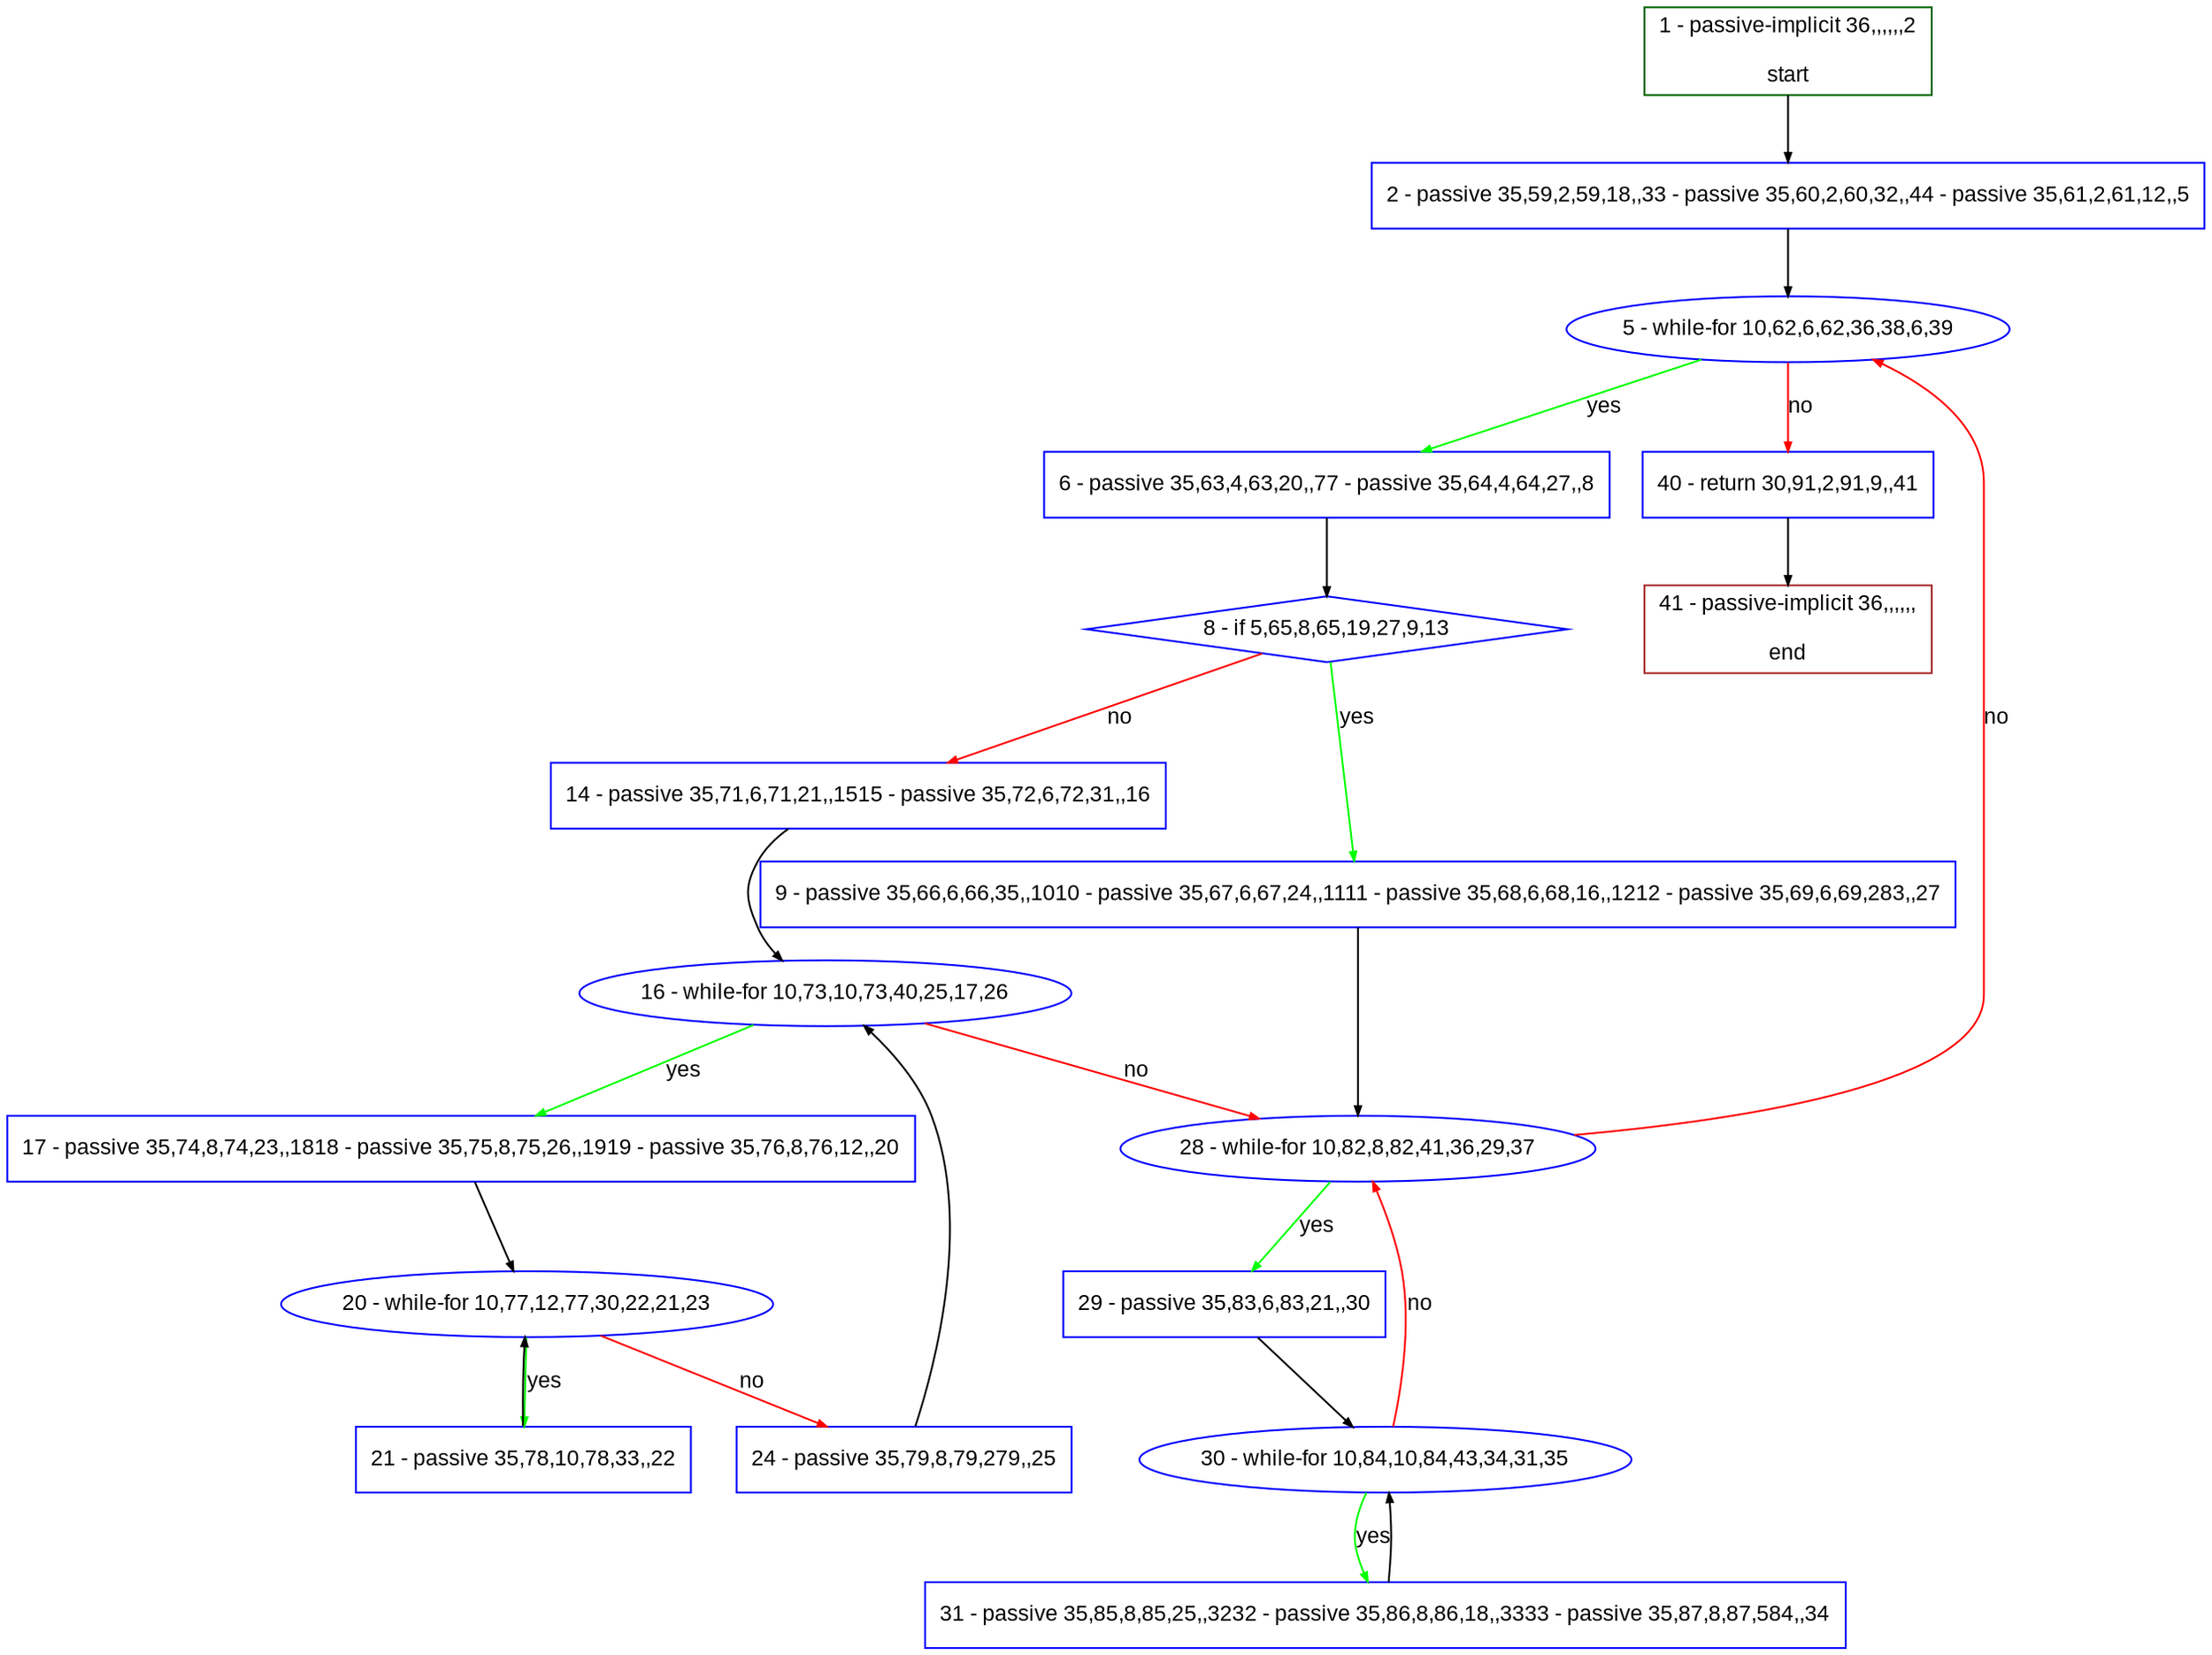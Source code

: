 digraph "" {
  graph [pack="true", label="", fontsize="12", packmode="clust", fontname="Arial", fillcolor="#FFFFCC", bgcolor="white", style="rounded,filled", compound="true"];
  node [node_initialized="no", label="", color="grey", fontsize="12", fillcolor="white", fontname="Arial", style="filled", shape="rectangle", compound="true", fixedsize="false"];
  edge [fontcolor="black", arrowhead="normal", arrowtail="none", arrowsize="0.5", ltail="", label="", color="black", fontsize="12", lhead="", fontname="Arial", dir="forward", compound="true"];
  __N1 [label="2 - passive 35,59,2,59,18,,33 - passive 35,60,2,60,32,,44 - passive 35,61,2,61,12,,5", color="#0000ff", fillcolor="#ffffff", style="filled", shape="box"];
  __N2 [label="1 - passive-implicit 36,,,,,,2\n\nstart", color="#006400", fillcolor="#ffffff", style="filled", shape="box"];
  __N3 [label="5 - while-for 10,62,6,62,36,38,6,39", color="#0000ff", fillcolor="#ffffff", style="filled", shape="oval"];
  __N4 [label="6 - passive 35,63,4,63,20,,77 - passive 35,64,4,64,27,,8", color="#0000ff", fillcolor="#ffffff", style="filled", shape="box"];
  __N5 [label="40 - return 30,91,2,91,9,,41", color="#0000ff", fillcolor="#ffffff", style="filled", shape="box"];
  __N6 [label="8 - if 5,65,8,65,19,27,9,13", color="#0000ff", fillcolor="#ffffff", style="filled", shape="diamond"];
  __N7 [label="9 - passive 35,66,6,66,35,,1010 - passive 35,67,6,67,24,,1111 - passive 35,68,6,68,16,,1212 - passive 35,69,6,69,283,,27", color="#0000ff", fillcolor="#ffffff", style="filled", shape="box"];
  __N8 [label="14 - passive 35,71,6,71,21,,1515 - passive 35,72,6,72,31,,16", color="#0000ff", fillcolor="#ffffff", style="filled", shape="box"];
  __N9 [label="28 - while-for 10,82,8,82,41,36,29,37", color="#0000ff", fillcolor="#ffffff", style="filled", shape="oval"];
  __N10 [label="16 - while-for 10,73,10,73,40,25,17,26", color="#0000ff", fillcolor="#ffffff", style="filled", shape="oval"];
  __N11 [label="17 - passive 35,74,8,74,23,,1818 - passive 35,75,8,75,26,,1919 - passive 35,76,8,76,12,,20", color="#0000ff", fillcolor="#ffffff", style="filled", shape="box"];
  __N12 [label="20 - while-for 10,77,12,77,30,22,21,23", color="#0000ff", fillcolor="#ffffff", style="filled", shape="oval"];
  __N13 [label="21 - passive 35,78,10,78,33,,22", color="#0000ff", fillcolor="#ffffff", style="filled", shape="box"];
  __N14 [label="24 - passive 35,79,8,79,279,,25", color="#0000ff", fillcolor="#ffffff", style="filled", shape="box"];
  __N15 [label="29 - passive 35,83,6,83,21,,30", color="#0000ff", fillcolor="#ffffff", style="filled", shape="box"];
  __N16 [label="30 - while-for 10,84,10,84,43,34,31,35", color="#0000ff", fillcolor="#ffffff", style="filled", shape="oval"];
  __N17 [label="31 - passive 35,85,8,85,25,,3232 - passive 35,86,8,86,18,,3333 - passive 35,87,8,87,584,,34", color="#0000ff", fillcolor="#ffffff", style="filled", shape="box"];
  __N18 [label="41 - passive-implicit 36,,,,,,\n\nend", color="#a52a2a", fillcolor="#ffffff", style="filled", shape="box"];
  __N2 -> __N1 [arrowhead="normal", arrowtail="none", color="#000000", label="", dir="forward"];
  __N1 -> __N3 [arrowhead="normal", arrowtail="none", color="#000000", label="", dir="forward"];
  __N3 -> __N4 [arrowhead="normal", arrowtail="none", color="#00ff00", label="yes", dir="forward"];
  __N3 -> __N5 [arrowhead="normal", arrowtail="none", color="#ff0000", label="no", dir="forward"];
  __N4 -> __N6 [arrowhead="normal", arrowtail="none", color="#000000", label="", dir="forward"];
  __N6 -> __N7 [arrowhead="normal", arrowtail="none", color="#00ff00", label="yes", dir="forward"];
  __N6 -> __N8 [arrowhead="normal", arrowtail="none", color="#ff0000", label="no", dir="forward"];
  __N7 -> __N9 [arrowhead="normal", arrowtail="none", color="#000000", label="", dir="forward"];
  __N8 -> __N10 [arrowhead="normal", arrowtail="none", color="#000000", label="", dir="forward"];
  __N10 -> __N11 [arrowhead="normal", arrowtail="none", color="#00ff00", label="yes", dir="forward"];
  __N10 -> __N9 [arrowhead="normal", arrowtail="none", color="#ff0000", label="no", dir="forward"];
  __N11 -> __N12 [arrowhead="normal", arrowtail="none", color="#000000", label="", dir="forward"];
  __N12 -> __N13 [arrowhead="normal", arrowtail="none", color="#00ff00", label="yes", dir="forward"];
  __N13 -> __N12 [arrowhead="normal", arrowtail="none", color="#000000", label="", dir="forward"];
  __N12 -> __N14 [arrowhead="normal", arrowtail="none", color="#ff0000", label="no", dir="forward"];
  __N14 -> __N10 [arrowhead="normal", arrowtail="none", color="#000000", label="", dir="forward"];
  __N9 -> __N3 [arrowhead="normal", arrowtail="none", color="#ff0000", label="no", dir="forward"];
  __N9 -> __N15 [arrowhead="normal", arrowtail="none", color="#00ff00", label="yes", dir="forward"];
  __N15 -> __N16 [arrowhead="normal", arrowtail="none", color="#000000", label="", dir="forward"];
  __N16 -> __N9 [arrowhead="normal", arrowtail="none", color="#ff0000", label="no", dir="forward"];
  __N16 -> __N17 [arrowhead="normal", arrowtail="none", color="#00ff00", label="yes", dir="forward"];
  __N17 -> __N16 [arrowhead="normal", arrowtail="none", color="#000000", label="", dir="forward"];
  __N5 -> __N18 [arrowhead="normal", arrowtail="none", color="#000000", label="", dir="forward"];
}
